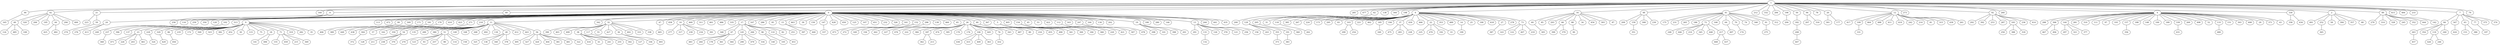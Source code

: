 strict graph G {
1;
46;
42;
21;
160;
8;
60;
0;
285;
477;
62;
138;
344;
198;
6;
16;
48;
41;
212;
332;
284;
196;
50;
94;
78;
20;
12;
273;
92;
260;
4;
330;
2;
89;
415;
484;
233;
7;
79;
165;
49;
320;
206;
195;
44;
294;
400;
223;
59;
24;
258;
116;
259;
350;
120;
102;
313;
9;
113;
472;
99;
309;
171;
181;
179;
410;
423;
271;
218;
11;
342;
32;
47;
458;
10;
469;
311;
401;
486;
335;
17;
167;
286;
95;
15;
463;
39;
150;
147;
428;
450;
125;
107;
451;
232;
326;
161;
152;
296;
139;
460;
65;
26;
40;
367;
5;
405;
154;
45;
53;
422;
112;
163;
247;
164;
134;
202;
19;
180;
280;
146;
13;
244;
441;
435;
200;
129;
205;
31;
118;
385;
267;
224;
173;
295;
83;
103;
221;
462;
185;
194;
37;
430;
466;
22;
353;
489;
14;
25;
190;
418;
27;
278;
73;
69;
85;
293;
66;
88;
34;
454;
393;
87;
209;
159;
308;
230;
175;
231;
265;
186;
72;
166;
64;
70;
74;
346;
91;
312;
204;
182;
207;
316;
301;
177;
417;
109;
464;
488;
411;
419;
242;
214;
81;
315;
439;
261;
292;
392;
253;
287;
183;
236;
414;
288;
306;
144;
281;
310;
111;
97;
193;
157;
188;
148;
100;
189;
339;
269;
498;
52;
133;
151;
303;
408;
29;
371;
43;
358;
434;
491;
252;
58;
394;
357;
68;
279;
314;
328;
245;
352;
444;
142;
84;
347;
63;
77;
375;
374;
124;
485;
108;
425;
482;
274;
276;
413;
249;
237;
396;
137;
23;
229;
329;
86;
235;
172;
500;
323;
382;
452;
30;
115;
75;
18;
71;
319;
282;
35;
406;
389;
449;
438;
304;
57;
162;
359;
54;
135;
289;
380;
51;
149;
168;
268;
492;
130;
28;
412;
443;
56;
390;
403;
499;
38;
117;
55;
427;
36;
402;
333;
338;
465;
277;
317;
239;
234;
391;
348;
67;
145;
266;
96;
110;
82;
251;
397;
440;
337;
473;
272;
169;
336;
442;
227;
476;
222;
384;
187;
474;
395;
170;
176;
106;
445;
76;
343;
487;
80;
216;
455;
490;
341;
300;
184;
366;
220;
421;
307;
478;
298;
101;
398;
201;
291;
131;
126;
376;
121;
256;
156;
243;
355;
191;
360;
262;
299;
254;
349;
475;
283;
228;
225;
470;
192;
33;
199;
387;
143;
122;
407;
219;
305;
399;
379;
90;
351;
248;
446;
210;
345;
448;
217;
497;
174;
275;
208;
331;
250;
388;
318;
467;
494;
297;
321;
377;
356;
431;
480;
365;
263;
354;
119;
240;
424;
153;
386;
197;
368;
471;
226;
203;
461;
324;
429;
456;
141;
496;
155;
459;
215;
369;
372;
128;
211;
238;
370;
270;
123;
93;
257;
98;
114;
158;
325;
136;
340;
378;
495;
327;
420;
404;
381;
481;
322;
416;
61;
241;
255;
302;
127;
104;
493;
483;
264;
178;
361;
364;
290;
479;
334;
140;
105;
453;
362;
213;
436;
433;
409;
363;
432;
132;
373;
383;
468;
437;
447;
457;
426;
246;
0 -- 19;
38 -- 302;
28 -- 340;
252 -- 365;
92 -- 253;
54 -- 128;
0 -- 53;
6 -- 129;
187 -- 362;
12 -- 464;
36 -- 104;
32 -- 38;
84 -- 263;
63 -- 386;
4 -- 188;
13 -- 121;
183 -- 250;
5 -- 490;
28 -- 378;
17 -- 82;
13 -- 291;
38 -- 416;
0 -- 150;
1 -- 41;
4 -- 306;
0 -- 286;
71 -- 155;
63 -- 153;
12 -- 439;
12 -- 109;
1 -- 484;
182 -- 208;
1 -- 2;
11 -- 492;
5 -- 341;
26 -- 176;
89 -- 314;
144 -- 377;
0 -- 99;
0 -- 10;
41 -- 175;
32 -- 403;
0 -- 32;
106 -- 436;
24 -- 276;
9 -- 23;
6 -- 14;
6 -- 190;
32 -- 333;
0 -- 309;
0 -- 179;
21 -- 59;
71 -- 369;
60 -- 116;
6 -- 462;
4 -- 371;
1 -- 50;
26 -- 487;
44 -- 482;
42 -- 320;
329 -- 429;
41 -- 231;
2 -- 357;
72 -- 217;
339 -- 431;
77 -- 197;
0 -- 180;
56 -- 495;
11 -- 51;
1 -- 332;
10 -- 239;
89 -- 245;
11 -- 289;
41 -- 74;
7 -- 375;
1 -- 477;
0 -- 181;
12 -- 419;
26 -- 227;
76 -- 432;
1 -- 284;
6 -- 31;
0 -- 410;
48 -- 308;
0 -- 311;
18 -- 141;
179 -- 449;
23 -- 461;
32 -- 338;
0 -- 102;
1 -- 233;
0 -- 244;
0 -- 401;
0 -- 218;
2 -- 58;
32 -- 390;
48 -- 230;
44 -- 425;
6 -- 221;
16 -- 85;
6 -- 73;
12 -- 81;
12 -- 261;
229 -- 324;
145 -- 334;
18 -- 496;
38 -- 241;
96 -- 105;
12 -- 411;
38 -- 61;
6 -- 489;
10 -- 277;
67 -- 178;
22 -- 225;
56 -- 381;
1 -- 60;
84 -- 354;
1 -- 62;
41 -- 312;
19 -- 298;
41 -- 91;
2 -- 68;
355 -- 373;
6 -- 25;
0 -- 469;
0 -- 342;
110 -- 453;
1 -- 6;
0 -- 405;
133 -- 480;
32 -- 117;
106 -- 409;
0 -- 47;
17 -- 96;
1 -- 273;
67 -- 264;
6 -- 185;
32 -- 427;
112 -- 307;
263 -- 457;
6 -- 418;
62 -- 200;
1 -- 260;
4 -- 100;
154 -- 421;
86 -- 456;
0 -- 164;
0 -- 95;
72 -- 345;
0 -- 326;
89 -- 279;
22 -- 192;
6 -- 205;
9 -- 452;
15 -- 397;
1 -- 415;
0 -- 161;
347 -- 424;
9 -- 235;
191 -- 383;
11 -- 56;
296 -- 442;
11 -- 28;
106 -- 363;
4 -- 148;
1 -- 7;
129 -- 355;
71 -- 215;
9 -- 18;
0 -- 460;
144 -- 321;
42 -- 49;
26 -- 216;
27 -- 387;
26 -- 384;
89 -- 142;
96 -- 140;
51 -- 158;
67 -- 361;
2 -- 252;
9 -- 30;
9 -- 396;
13 -- 131;
157 -- 356;
4 -- 97;
119 -- 246;
12 -- 242;
13 -- 256;
26 -- 474;
99 -- 406;
51 -- 270;
56 -- 481;
56 -- 322;
42 -- 44;
42 -- 195;
0 -- 112;
6 -- 224;
16 -- 69;
7 -- 63;
129 -- 243;
145 -- 364;
54 -- 238;
147 -- 337;
11 -- 380;
91 -- 275;
16 -- 454;
32 -- 402;
72 -- 448;
0 -- 202;
159 -- 351;
22 -- 33;
67 -- 483;
0 -- 167;
0 -- 15;
71 -- 459;
0 -- 120;
102 -- 249;
271 -- 438;
51 -- 114;
0 -- 17;
7 -- 347;
0 -- 11;
47 -- 465;
0 -- 232;
0 -- 146;
16 -- 88;
16 -- 66;
11 -- 54;
92 -- 292;
154 -- 220;
9 -- 71;
37 -- 283;
4 -- 52;
0 -- 335;
4 -- 303;
26 -- 170;
4 -- 281;
4 -- 310;
49 -- 108;
89 -- 444;
9 -- 282;
16 -- 34;
9 -- 323;
10 -- 234;
11 -- 135;
11 -- 57;
88 -- 90;
9 -- 86;
0 -- 45;
0 -- 435;
1 -- 89;
6 -- 430;
26 -- 395;
1 -- 0;
205 -- 360;
13 -- 376;
0 -- 367;
26 -- 187;
0 -- 9;
4 -- 144;
9 -- 115;
48 -- 209;
1 -- 12;
11 -- 162;
181 -- 389;
66 -- 399;
32 -- 55;
119 -- 426;
247 -- 478;
0 -- 134;
1 -- 285;
1 -- 198;
0 -- 422;
11 -- 443;
49 -- 124;
9 -- 137;
4 -- 157;
208 -- 447;
1 -- 46;
94 -- 316;
15 -- 440;
26 -- 476;
118 -- 262;
161 -- 473;
0 -- 171;
306 -- 494;
37 -- 475;
0 -- 423;
16 -- 87;
17 -- 266;
183 -- 388;
0 -- 5;
37 -- 228;
152 -- 336;
49 -- 485;
0 -- 152;
26 -- 343;
0 -- 428;
4 -- 111;
56 -- 420;
21 -- 223;
17 -- 145;
103 -- 254;
6 -- 466;
129 -- 191;
72 -- 210;
154 -- 366;
32 -- 499;
84 -- 240;
0 -- 13;
42 -- 294;
59 -- 274;
51 -- 98;
20 -- 301;
89 -- 328;
64 -- 497;
94 -- 207;
4 -- 133;
32 -- 36;
1 -- 212;
11 -- 268;
4 -- 151;
23 -- 226;
41 -- 346;
6 -- 27;
6 -- 295;
0 -- 139;
11 -- 149;
73 -- 219;
0 -- 39;
20 -- 177;
145 -- 479;
0 -- 441;
26 -- 106;
117 -- 127;
0 -- 107;
9 -- 382;
0 -- 472;
92 -- 236;
28 -- 136;
185 -- 349;
4 -- 189;
11 -- 304;
41 -- 64;
1 -- 196;
5 -- 300;
4 -- 498;
6 -- 173;
0 -- 271;
46 -- 165;
6 -- 83;
6 -- 103;
152 -- 272;
40 -- 455;
0 -- 259;
26 -- 445;
48 -- 159;
11 -- 168;
28 -- 325;
26 -- 222;
0 -- 280;
9 -- 500;
13 -- 156;
109 -- 331;
6 -- 385;
304 -- 372;
1 -- 48;
16 -- 293;
1 -- 330;
41 -- 70;
6 -- 194;
0 -- 463;
1 -- 160;
92 -- 414;
330 -- 434;
41 -- 72;
16 -- 393;
1 -- 78;
11 -- 412;
41 -- 265;
4 -- 193;
50 -- 182;
9 -- 75;
12 -- 488;
330 -- 358;
154 -- 184;
0 -- 163;
0 -- 451;
38 -- 255;
1 -- 94;
217 -- 437;
41 -- 186;
183 -- 318;
17 -- 67;
54 -- 370;
4 -- 269;
8 -- 258;
6 -- 278;
6 -- 267;
0 -- 296;
0 -- 486;
144 -- 297;
12 -- 315;
7 -- 77;
42 -- 400;
9 -- 329;
237 -- 368;
69 -- 305;
70 -- 174;
54 -- 211;
56 -- 327;
7 -- 84;
4 -- 29;
1 -- 8;
1 -- 138;
9 -- 237;
19 -- 101;
12 -- 214;
7 -- 374;
84 -- 119;
9 -- 35;
10 -- 391;
14 -- 199;
10 -- 317;
73 -- 122;
2 -- 491;
72 -- 446;
17 -- 348;
51 -- 257;
6 -- 37;
0 -- 450;
131 -- 132;
0 -- 313;
306 -- 467;
0 -- 350;
0 -- 458;
26 -- 80;
24 -- 413;
92 -- 287;
0 -- 125;
92 -- 392;
1 -- 42;
11 -- 359;
13 -- 126;
51 -- 123;
0 -- 147;
187 -- 213;
23 -- 203;
4 -- 408;
22 -- 470;
0 -- 26;
0 -- 40;
56 -- 404;
51 -- 93;
41 -- 166;
92 -- 183;
152 -- 169;
23 -- 471;
17 -- 110;
19 -- 201;
196 -- 204;
9 -- 172;
1 -- 344;
66 -- 379;
42 -- 206;
1 -- 21;
8 -- 24;
106 -- 433;
1 -- 92;
0 -- 65;
36 -- 493;
0 -- 247;
145 -- 290;
1 -- 16;
9 -- 229;
19 -- 398;
6 -- 22;
4 -- 43;
26 -- 76;
12 -- 417;
4 -- 288;
103 -- 299;
1 -- 4;
0 -- 113;
11 -- 130;
217 -- 468;
1 -- 20;
9 -- 319;
89 -- 352;
72 -- 248;
4 -- 339;
6 -- 118;
1 -- 79;
73 -- 143;
73 -- 407;
0 -- 154;
2 -- 394;
17 -- 251;
6 -- 353;
}
